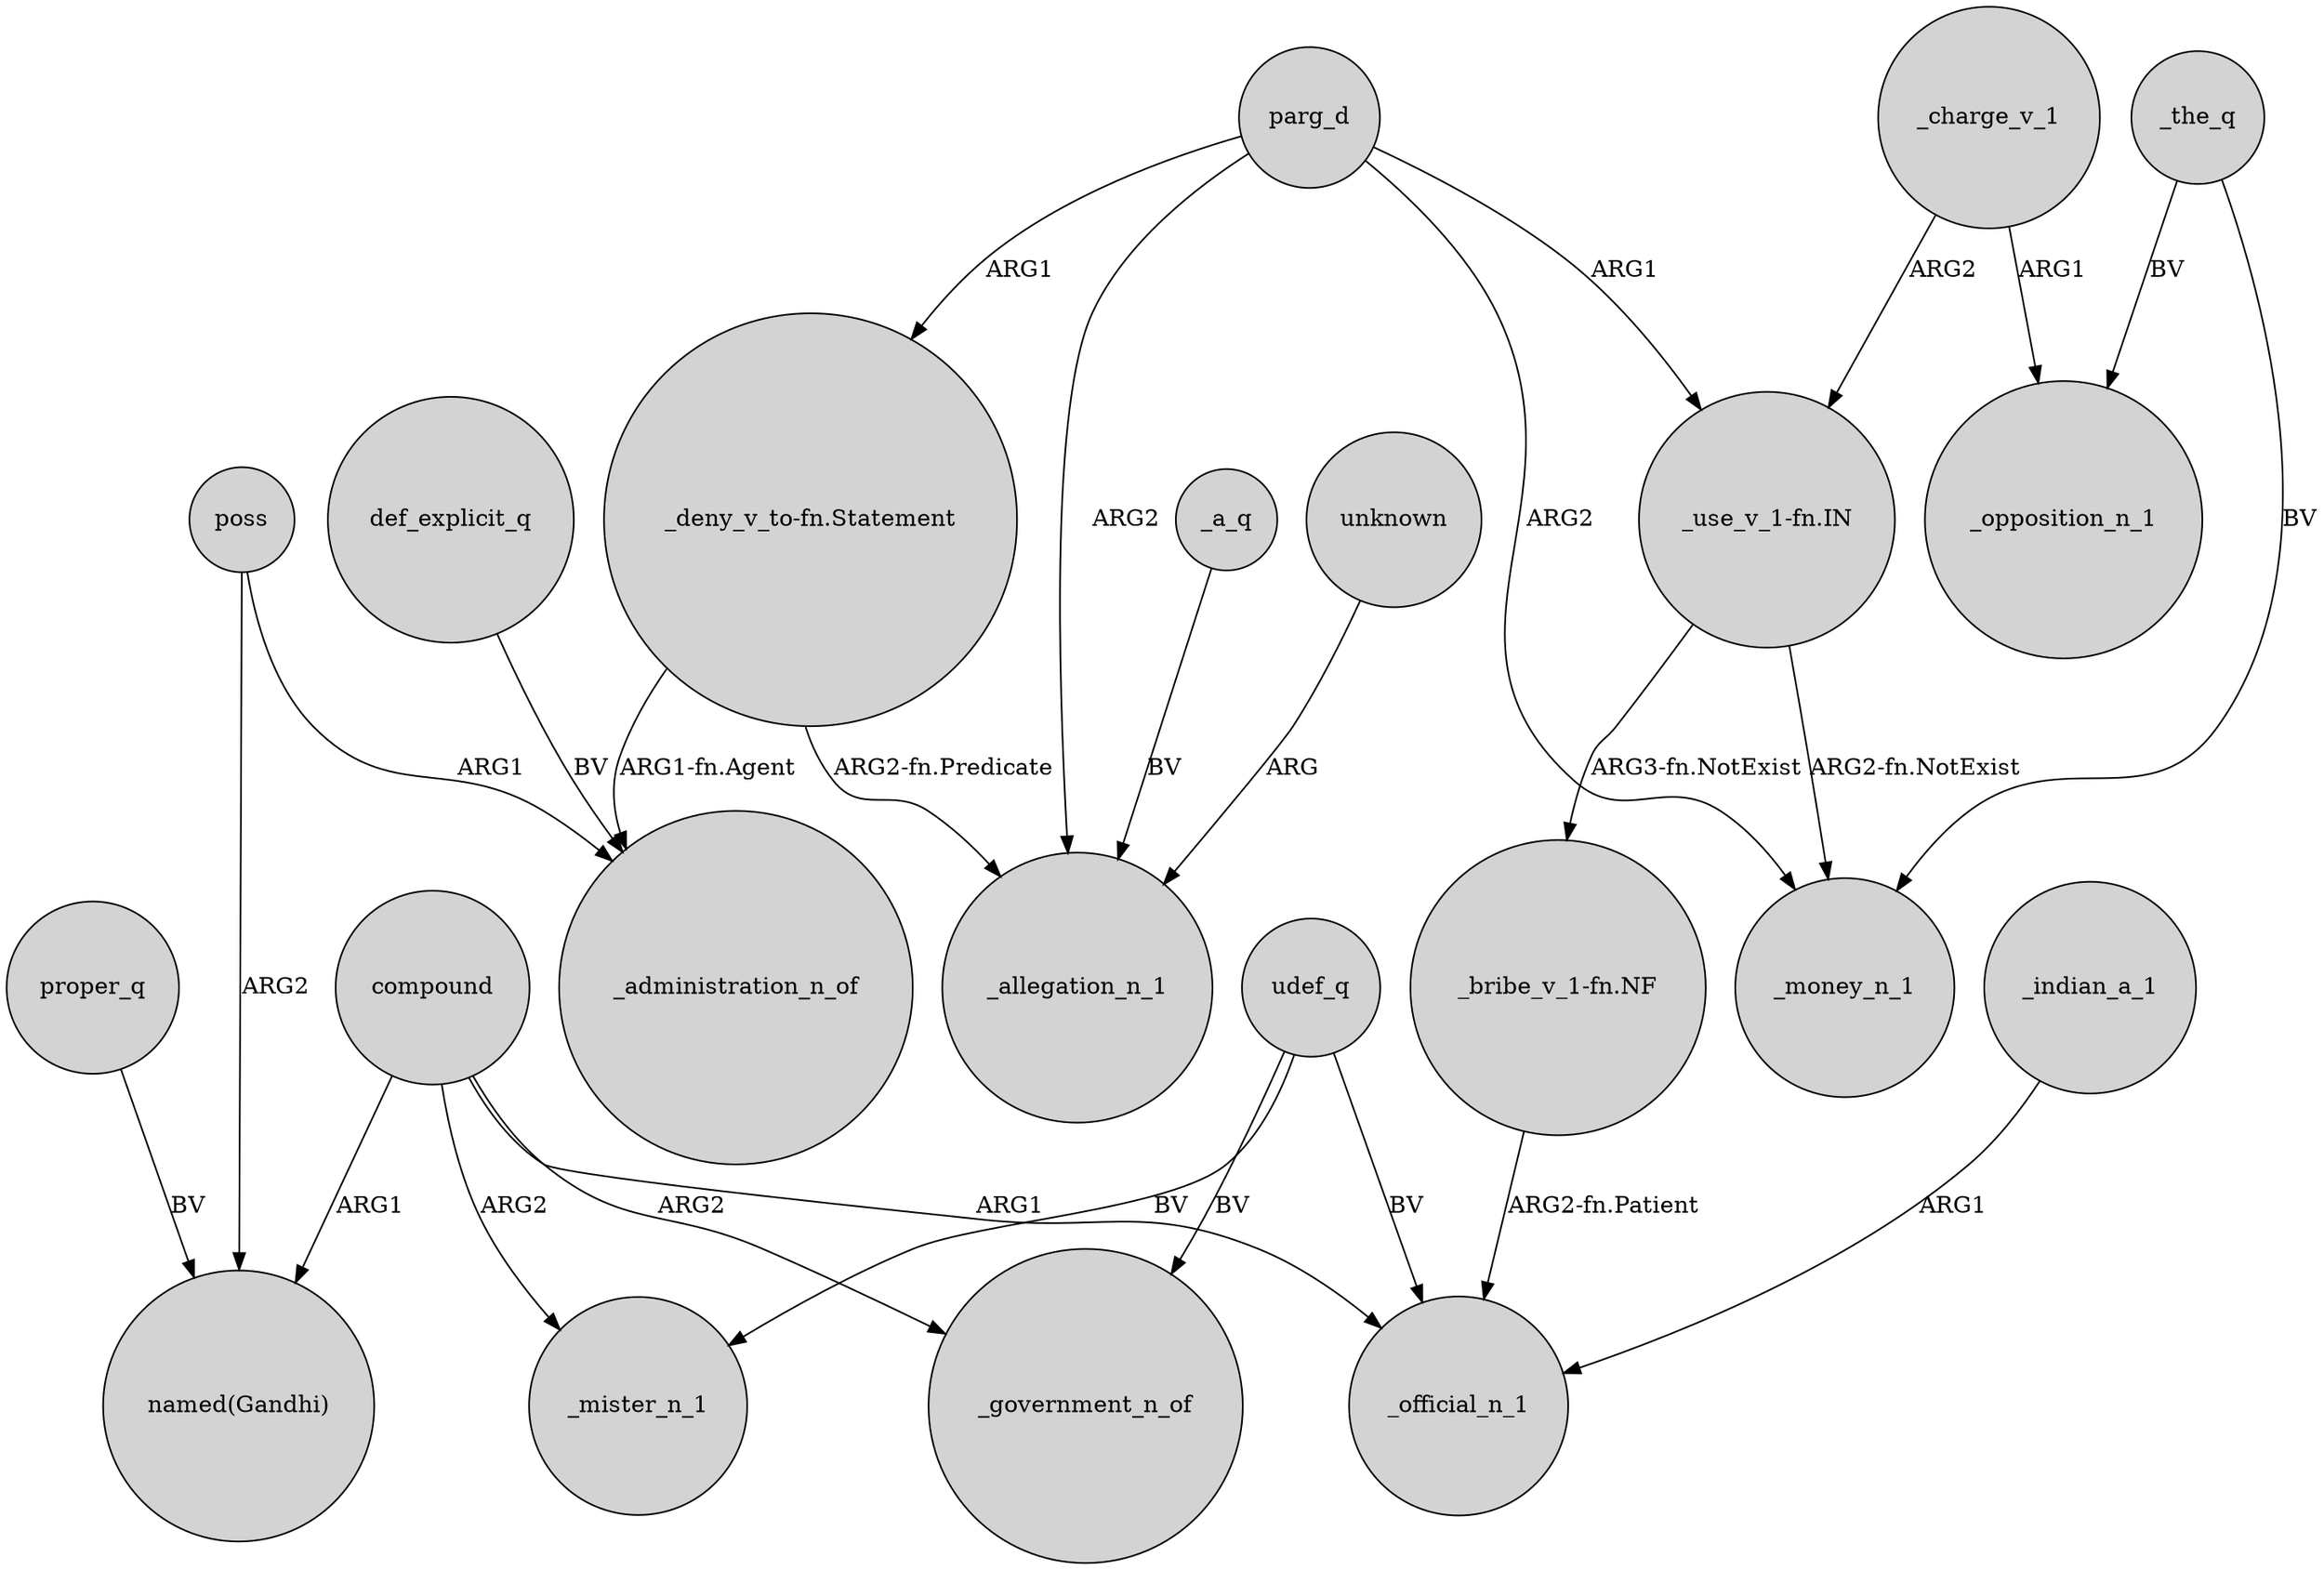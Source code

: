 digraph {
	node [shape=circle style=filled]
	proper_q -> "named(Gandhi)" [label=BV]
	_the_q -> _opposition_n_1 [label=BV]
	parg_d -> "_deny_v_to-fn.Statement" [label=ARG1]
	_the_q -> _money_n_1 [label=BV]
	_indian_a_1 -> _official_n_1 [label=ARG1]
	poss -> _administration_n_of [label=ARG1]
	compound -> _government_n_of [label=ARG2]
	udef_q -> _government_n_of [label=BV]
	poss -> "named(Gandhi)" [label=ARG2]
	compound -> _mister_n_1 [label=ARG2]
	"_deny_v_to-fn.Statement" -> _allegation_n_1 [label="ARG2-fn.Predicate"]
	parg_d -> _allegation_n_1 [label=ARG2]
	"_use_v_1-fn.IN" -> "_bribe_v_1-fn.NF" [label="ARG3-fn.NotExist"]
	udef_q -> _mister_n_1 [label=BV]
	_charge_v_1 -> "_use_v_1-fn.IN" [label=ARG2]
	_a_q -> _allegation_n_1 [label=BV]
	_charge_v_1 -> _opposition_n_1 [label=ARG1]
	"_bribe_v_1-fn.NF" -> _official_n_1 [label="ARG2-fn.Patient"]
	def_explicit_q -> _administration_n_of [label=BV]
	"_use_v_1-fn.IN" -> _money_n_1 [label="ARG2-fn.NotExist"]
	parg_d -> _money_n_1 [label=ARG2]
	parg_d -> "_use_v_1-fn.IN" [label=ARG1]
	udef_q -> _official_n_1 [label=BV]
	unknown -> _allegation_n_1 [label=ARG]
	compound -> _official_n_1 [label=ARG1]
	compound -> "named(Gandhi)" [label=ARG1]
	"_deny_v_to-fn.Statement" -> _administration_n_of [label="ARG1-fn.Agent"]
}
